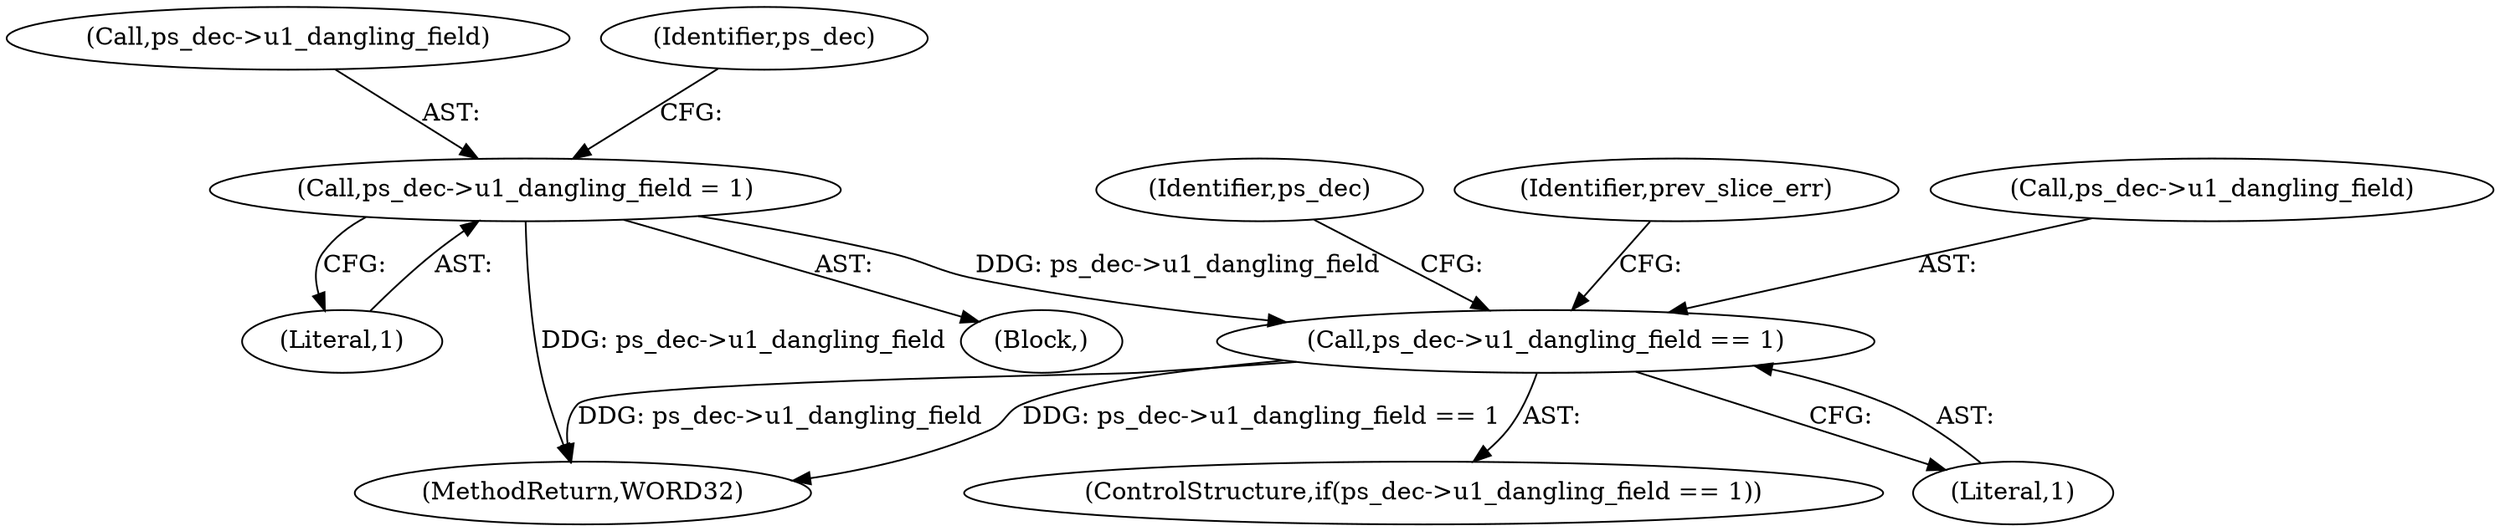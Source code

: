digraph "0_Android_9a00f562a612d56e7b2b989d168647db900ba6cf_0@pointer" {
"1001055" [label="(Call,ps_dec->u1_dangling_field == 1)"];
"1000828" [label="(Call,ps_dec->u1_dangling_field = 1)"];
"1001063" [label="(Identifier,ps_dec)"];
"1002568" [label="(MethodReturn,WORD32)"];
"1000829" [label="(Call,ps_dec->u1_dangling_field)"];
"1000827" [label="(Block,)"];
"1001054" [label="(ControlStructure,if(ps_dec->u1_dangling_field == 1))"];
"1000835" [label="(Identifier,ps_dec)"];
"1000828" [label="(Call,ps_dec->u1_dangling_field = 1)"];
"1000832" [label="(Literal,1)"];
"1001059" [label="(Literal,1)"];
"1001089" [label="(Identifier,prev_slice_err)"];
"1001055" [label="(Call,ps_dec->u1_dangling_field == 1)"];
"1001056" [label="(Call,ps_dec->u1_dangling_field)"];
"1001055" -> "1001054"  [label="AST: "];
"1001055" -> "1001059"  [label="CFG: "];
"1001056" -> "1001055"  [label="AST: "];
"1001059" -> "1001055"  [label="AST: "];
"1001063" -> "1001055"  [label="CFG: "];
"1001089" -> "1001055"  [label="CFG: "];
"1001055" -> "1002568"  [label="DDG: ps_dec->u1_dangling_field == 1"];
"1001055" -> "1002568"  [label="DDG: ps_dec->u1_dangling_field"];
"1000828" -> "1001055"  [label="DDG: ps_dec->u1_dangling_field"];
"1000828" -> "1000827"  [label="AST: "];
"1000828" -> "1000832"  [label="CFG: "];
"1000829" -> "1000828"  [label="AST: "];
"1000832" -> "1000828"  [label="AST: "];
"1000835" -> "1000828"  [label="CFG: "];
"1000828" -> "1002568"  [label="DDG: ps_dec->u1_dangling_field"];
}
